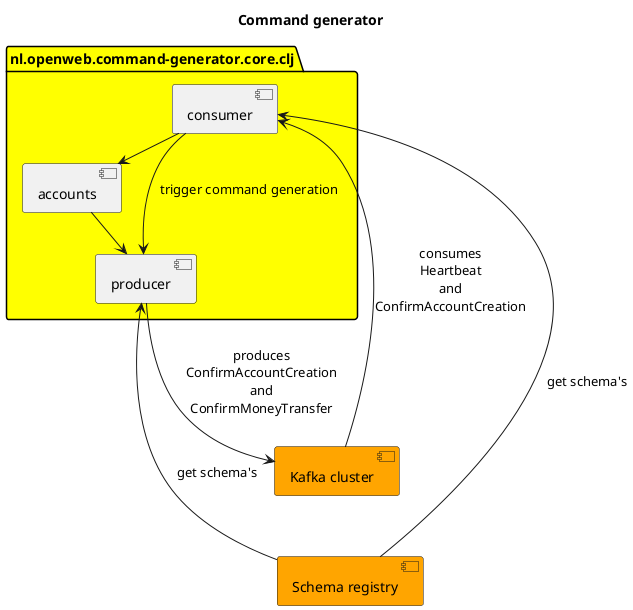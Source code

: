 @startuml

title Command generator

package "nl.openweb.command-generator.core.clj" #Yellow {
    component accounts as a
    component consumer as c
    component producer as p
}
[Kafka cluster] as kc #Orange
[Schema registry] as sr #Orange

c -> a  :update accounts
a -> p  :used to generate transfers
c --> p :trigger command generation
p --> kc :produces\nConfirmAccountCreation\nand\nConfirmMoneyTransfer
c <-- kc :consumes\nHeartbeat\nand\nConfirmAccountCreation
c <--- sr :get schema's
p <--- sr :get schema's

@enduml